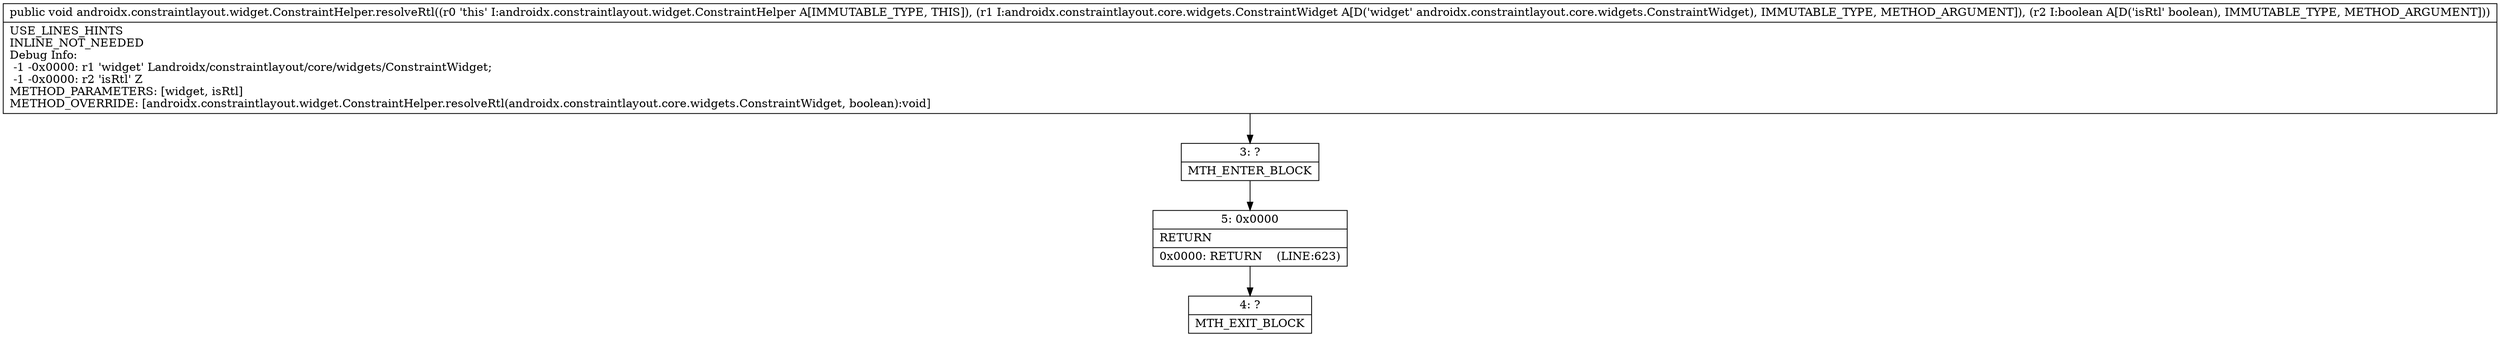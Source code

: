 digraph "CFG forandroidx.constraintlayout.widget.ConstraintHelper.resolveRtl(Landroidx\/constraintlayout\/core\/widgets\/ConstraintWidget;Z)V" {
Node_3 [shape=record,label="{3\:\ ?|MTH_ENTER_BLOCK\l}"];
Node_5 [shape=record,label="{5\:\ 0x0000|RETURN\l|0x0000: RETURN    (LINE:623)\l}"];
Node_4 [shape=record,label="{4\:\ ?|MTH_EXIT_BLOCK\l}"];
MethodNode[shape=record,label="{public void androidx.constraintlayout.widget.ConstraintHelper.resolveRtl((r0 'this' I:androidx.constraintlayout.widget.ConstraintHelper A[IMMUTABLE_TYPE, THIS]), (r1 I:androidx.constraintlayout.core.widgets.ConstraintWidget A[D('widget' androidx.constraintlayout.core.widgets.ConstraintWidget), IMMUTABLE_TYPE, METHOD_ARGUMENT]), (r2 I:boolean A[D('isRtl' boolean), IMMUTABLE_TYPE, METHOD_ARGUMENT]))  | USE_LINES_HINTS\lINLINE_NOT_NEEDED\lDebug Info:\l  \-1 \-0x0000: r1 'widget' Landroidx\/constraintlayout\/core\/widgets\/ConstraintWidget;\l  \-1 \-0x0000: r2 'isRtl' Z\lMETHOD_PARAMETERS: [widget, isRtl]\lMETHOD_OVERRIDE: [androidx.constraintlayout.widget.ConstraintHelper.resolveRtl(androidx.constraintlayout.core.widgets.ConstraintWidget, boolean):void]\l}"];
MethodNode -> Node_3;Node_3 -> Node_5;
Node_5 -> Node_4;
}

